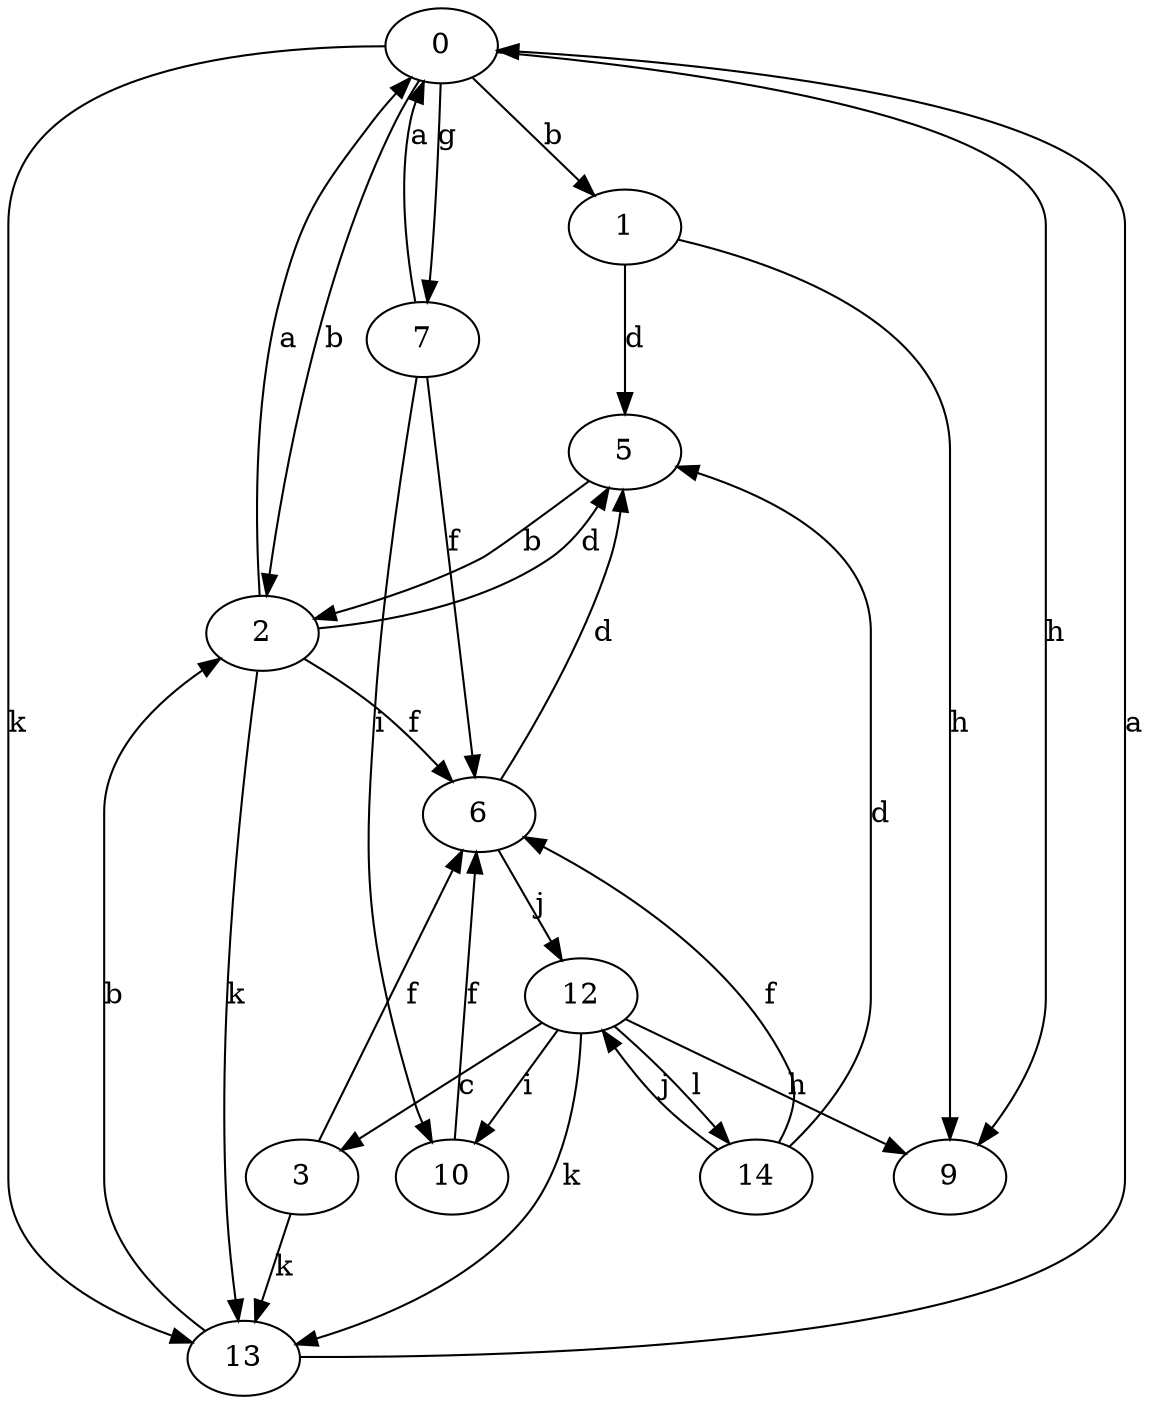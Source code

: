 strict digraph  {
0;
1;
2;
3;
5;
6;
7;
9;
10;
12;
13;
14;
0 -> 1  [label=b];
0 -> 2  [label=b];
0 -> 7  [label=g];
0 -> 9  [label=h];
0 -> 13  [label=k];
1 -> 5  [label=d];
1 -> 9  [label=h];
2 -> 0  [label=a];
2 -> 5  [label=d];
2 -> 6  [label=f];
2 -> 13  [label=k];
3 -> 6  [label=f];
3 -> 13  [label=k];
5 -> 2  [label=b];
6 -> 5  [label=d];
6 -> 12  [label=j];
7 -> 0  [label=a];
7 -> 6  [label=f];
7 -> 10  [label=i];
10 -> 6  [label=f];
12 -> 3  [label=c];
12 -> 9  [label=h];
12 -> 10  [label=i];
12 -> 13  [label=k];
12 -> 14  [label=l];
13 -> 0  [label=a];
13 -> 2  [label=b];
14 -> 5  [label=d];
14 -> 6  [label=f];
14 -> 12  [label=j];
}
